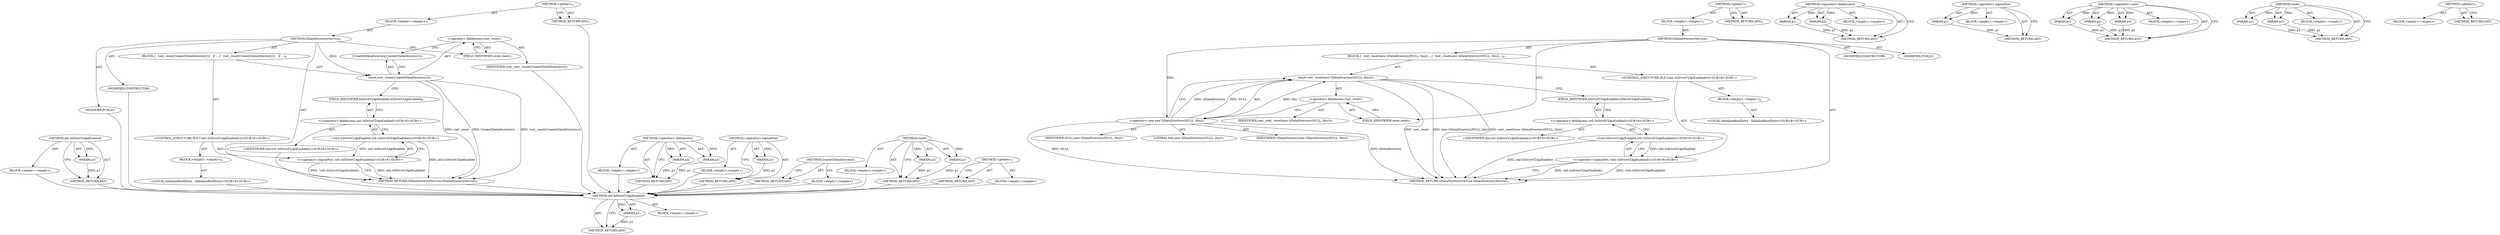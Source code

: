 digraph "&lt;global&gt;" {
vulnerable_69 [label=<(METHOD,util.IsDriveV2ApiEnabled)>];
vulnerable_70 [label=<(PARAM,p1)>];
vulnerable_71 [label=<(BLOCK,&lt;empty&gt;,&lt;empty&gt;)>];
vulnerable_72 [label=<(METHOD_RETURN,ANY)>];
vulnerable_6 [label=<(METHOD,&lt;global&gt;)<SUB>1</SUB>>];
vulnerable_7 [label=<(BLOCK,&lt;empty&gt;,&lt;empty&gt;)<SUB>1</SUB>>];
vulnerable_8 [label=<(METHOD,GDataDirectoryService)<SUB>1</SUB>>];
vulnerable_9 [label=<(BLOCK,{
  root_.reset(new GDataDirectory(NULL, this))...,{
  root_.reset(new GDataDirectory(NULL, this))...)<SUB>6</SUB>>];
vulnerable_10 [label=<(reset,root_.reset(new GDataDirectory(NULL, this)))<SUB>7</SUB>>];
vulnerable_11 [label=<(&lt;operator&gt;.fieldAccess,root_.reset)<SUB>7</SUB>>];
vulnerable_12 [label=<(IDENTIFIER,root_,root_.reset(new GDataDirectory(NULL, this)))<SUB>7</SUB>>];
vulnerable_13 [label=<(FIELD_IDENTIFIER,reset,reset)<SUB>7</SUB>>];
vulnerable_14 [label=<(&lt;operator&gt;.new,new GDataDirectory(NULL, this))<SUB>7</SUB>>];
vulnerable_15 [label=<(IDENTIFIER,GDataDirectory,new GDataDirectory(NULL, this))<SUB>7</SUB>>];
vulnerable_16 [label=<(IDENTIFIER,NULL,new GDataDirectory(NULL, this))<SUB>7</SUB>>];
vulnerable_17 [label=<(LITERAL,this,new GDataDirectory(NULL, this))<SUB>7</SUB>>];
vulnerable_18 [label="<(CONTROL_STRUCTURE,IF,if (!util::IsDriveV2ApiEnabled()))<SUB>8</SUB>>"];
vulnerable_19 [label="<(&lt;operator&gt;.logicalNot,!util::IsDriveV2ApiEnabled())<SUB>8</SUB>>"];
vulnerable_20 [label="<(util.IsDriveV2ApiEnabled,util::IsDriveV2ApiEnabled())<SUB>8</SUB>>"];
vulnerable_21 [label="<(&lt;operator&gt;.fieldAccess,util::IsDriveV2ApiEnabled)<SUB>8</SUB>>"];
vulnerable_22 [label="<(IDENTIFIER,util,util::IsDriveV2ApiEnabled())<SUB>8</SUB>>"];
vulnerable_23 [label=<(FIELD_IDENTIFIER,IsDriveV2ApiEnabled,IsDriveV2ApiEnabled)<SUB>8</SUB>>];
vulnerable_24 [label=<(BLOCK,&lt;empty&gt;,&lt;empty&gt;)<SUB>9</SUB>>];
vulnerable_25 [label="<(LOCAL,InitializeRootEntry : InitializeRootEntry)<SUB>9</SUB>>"];
vulnerable_26 [label=<(MODIFIER,CONSTRUCTOR)>];
vulnerable_27 [label=<(MODIFIER,PUBLIC)>];
vulnerable_28 [label=<(METHOD_RETURN,GDataDirectoryService.GDataDirectoryService)<SUB>1</SUB>>];
vulnerable_30 [label=<(METHOD_RETURN,ANY)<SUB>1</SUB>>];
vulnerable_54 [label=<(METHOD,&lt;operator&gt;.fieldAccess)>];
vulnerable_55 [label=<(PARAM,p1)>];
vulnerable_56 [label=<(PARAM,p2)>];
vulnerable_57 [label=<(BLOCK,&lt;empty&gt;,&lt;empty&gt;)>];
vulnerable_58 [label=<(METHOD_RETURN,ANY)>];
vulnerable_65 [label=<(METHOD,&lt;operator&gt;.logicalNot)>];
vulnerable_66 [label=<(PARAM,p1)>];
vulnerable_67 [label=<(BLOCK,&lt;empty&gt;,&lt;empty&gt;)>];
vulnerable_68 [label=<(METHOD_RETURN,ANY)>];
vulnerable_59 [label=<(METHOD,&lt;operator&gt;.new)>];
vulnerable_60 [label=<(PARAM,p1)>];
vulnerable_61 [label=<(PARAM,p2)>];
vulnerable_62 [label=<(PARAM,p3)>];
vulnerable_63 [label=<(BLOCK,&lt;empty&gt;,&lt;empty&gt;)>];
vulnerable_64 [label=<(METHOD_RETURN,ANY)>];
vulnerable_49 [label=<(METHOD,reset)>];
vulnerable_50 [label=<(PARAM,p1)>];
vulnerable_51 [label=<(PARAM,p2)>];
vulnerable_52 [label=<(BLOCK,&lt;empty&gt;,&lt;empty&gt;)>];
vulnerable_53 [label=<(METHOD_RETURN,ANY)>];
vulnerable_43 [label=<(METHOD,&lt;global&gt;)<SUB>1</SUB>>];
vulnerable_44 [label=<(BLOCK,&lt;empty&gt;,&lt;empty&gt;)>];
vulnerable_45 [label=<(METHOD_RETURN,ANY)>];
fixed_61 [label=<(METHOD,util.IsDriveV2ApiEnabled)>];
fixed_62 [label=<(PARAM,p1)>];
fixed_63 [label=<(BLOCK,&lt;empty&gt;,&lt;empty&gt;)>];
fixed_64 [label=<(METHOD_RETURN,ANY)>];
fixed_6 [label=<(METHOD,&lt;global&gt;)<SUB>1</SUB>>];
fixed_7 [label=<(BLOCK,&lt;empty&gt;,&lt;empty&gt;)<SUB>1</SUB>>];
fixed_8 [label=<(METHOD,GDataDirectoryService)<SUB>1</SUB>>];
fixed_9 [label=<(BLOCK,{
  root_.reset(CreateGDataDirectory());
   if ...,{
  root_.reset(CreateGDataDirectory());
   if ...)<SUB>6</SUB>>];
fixed_10 [label=<(reset,root_.reset(CreateGDataDirectory()))<SUB>7</SUB>>];
fixed_11 [label=<(&lt;operator&gt;.fieldAccess,root_.reset)<SUB>7</SUB>>];
fixed_12 [label=<(IDENTIFIER,root_,root_.reset(CreateGDataDirectory()))<SUB>7</SUB>>];
fixed_13 [label=<(FIELD_IDENTIFIER,reset,reset)<SUB>7</SUB>>];
fixed_14 [label=<(CreateGDataDirectory,CreateGDataDirectory())<SUB>7</SUB>>];
fixed_15 [label="<(CONTROL_STRUCTURE,IF,if (!util::IsDriveV2ApiEnabled()))<SUB>8</SUB>>"];
fixed_16 [label="<(&lt;operator&gt;.logicalNot,!util::IsDriveV2ApiEnabled())<SUB>8</SUB>>"];
fixed_17 [label="<(util.IsDriveV2ApiEnabled,util::IsDriveV2ApiEnabled())<SUB>8</SUB>>"];
fixed_18 [label="<(&lt;operator&gt;.fieldAccess,util::IsDriveV2ApiEnabled)<SUB>8</SUB>>"];
fixed_19 [label="<(IDENTIFIER,util,util::IsDriveV2ApiEnabled())<SUB>8</SUB>>"];
fixed_20 [label=<(FIELD_IDENTIFIER,IsDriveV2ApiEnabled,IsDriveV2ApiEnabled)<SUB>8</SUB>>];
fixed_21 [label=<(BLOCK,&lt;empty&gt;,&lt;empty&gt;)<SUB>9</SUB>>];
fixed_22 [label="<(LOCAL,InitializeRootEntry : InitializeRootEntry)<SUB>9</SUB>>"];
fixed_23 [label=<(MODIFIER,CONSTRUCTOR)>];
fixed_24 [label=<(MODIFIER,PUBLIC)>];
fixed_25 [label=<(METHOD_RETURN,GDataDirectoryService.GDataDirectoryService)<SUB>1</SUB>>];
fixed_27 [label=<(METHOD_RETURN,ANY)<SUB>1</SUB>>];
fixed_49 [label=<(METHOD,&lt;operator&gt;.fieldAccess)>];
fixed_50 [label=<(PARAM,p1)>];
fixed_51 [label=<(PARAM,p2)>];
fixed_52 [label=<(BLOCK,&lt;empty&gt;,&lt;empty&gt;)>];
fixed_53 [label=<(METHOD_RETURN,ANY)>];
fixed_57 [label=<(METHOD,&lt;operator&gt;.logicalNot)>];
fixed_58 [label=<(PARAM,p1)>];
fixed_59 [label=<(BLOCK,&lt;empty&gt;,&lt;empty&gt;)>];
fixed_60 [label=<(METHOD_RETURN,ANY)>];
fixed_54 [label=<(METHOD,CreateGDataDirectory)>];
fixed_55 [label=<(BLOCK,&lt;empty&gt;,&lt;empty&gt;)>];
fixed_56 [label=<(METHOD_RETURN,ANY)>];
fixed_44 [label=<(METHOD,reset)>];
fixed_45 [label=<(PARAM,p1)>];
fixed_46 [label=<(PARAM,p2)>];
fixed_47 [label=<(BLOCK,&lt;empty&gt;,&lt;empty&gt;)>];
fixed_48 [label=<(METHOD_RETURN,ANY)>];
fixed_38 [label=<(METHOD,&lt;global&gt;)<SUB>1</SUB>>];
fixed_39 [label=<(BLOCK,&lt;empty&gt;,&lt;empty&gt;)>];
fixed_40 [label=<(METHOD_RETURN,ANY)>];
vulnerable_69 -> vulnerable_70  [key=0, label="AST: "];
vulnerable_69 -> vulnerable_70  [key=1, label="DDG: "];
vulnerable_69 -> vulnerable_71  [key=0, label="AST: "];
vulnerable_69 -> vulnerable_72  [key=0, label="AST: "];
vulnerable_69 -> vulnerable_72  [key=1, label="CFG: "];
vulnerable_70 -> vulnerable_72  [key=0, label="DDG: p1"];
vulnerable_6 -> vulnerable_7  [key=0, label="AST: "];
vulnerable_6 -> vulnerable_30  [key=0, label="AST: "];
vulnerable_6 -> vulnerable_30  [key=1, label="CFG: "];
vulnerable_7 -> vulnerable_8  [key=0, label="AST: "];
vulnerable_8 -> vulnerable_9  [key=0, label="AST: "];
vulnerable_8 -> vulnerable_26  [key=0, label="AST: "];
vulnerable_8 -> vulnerable_27  [key=0, label="AST: "];
vulnerable_8 -> vulnerable_28  [key=0, label="AST: "];
vulnerable_8 -> vulnerable_13  [key=0, label="CFG: "];
vulnerable_8 -> vulnerable_14  [key=0, label="DDG: "];
vulnerable_9 -> vulnerable_10  [key=0, label="AST: "];
vulnerable_9 -> vulnerable_18  [key=0, label="AST: "];
vulnerable_10 -> vulnerable_11  [key=0, label="AST: "];
vulnerable_10 -> vulnerable_14  [key=0, label="AST: "];
vulnerable_10 -> vulnerable_23  [key=0, label="CFG: "];
vulnerable_10 -> vulnerable_28  [key=0, label="DDG: root_.reset"];
vulnerable_10 -> vulnerable_28  [key=1, label="DDG: new GDataDirectory(NULL, this)"];
vulnerable_10 -> vulnerable_28  [key=2, label="DDG: root_.reset(new GDataDirectory(NULL, this))"];
vulnerable_11 -> vulnerable_12  [key=0, label="AST: "];
vulnerable_11 -> vulnerable_13  [key=0, label="AST: "];
vulnerable_11 -> vulnerable_14  [key=0, label="CFG: "];
vulnerable_13 -> vulnerable_11  [key=0, label="CFG: "];
vulnerable_14 -> vulnerable_15  [key=0, label="AST: "];
vulnerable_14 -> vulnerable_16  [key=0, label="AST: "];
vulnerable_14 -> vulnerable_17  [key=0, label="AST: "];
vulnerable_14 -> vulnerable_10  [key=0, label="CFG: "];
vulnerable_14 -> vulnerable_10  [key=1, label="DDG: GDataDirectory"];
vulnerable_14 -> vulnerable_10  [key=2, label="DDG: NULL"];
vulnerable_14 -> vulnerable_10  [key=3, label="DDG: this"];
vulnerable_14 -> vulnerable_28  [key=0, label="DDG: GDataDirectory"];
vulnerable_14 -> vulnerable_28  [key=1, label="DDG: NULL"];
vulnerable_18 -> vulnerable_19  [key=0, label="AST: "];
vulnerable_18 -> vulnerable_24  [key=0, label="AST: "];
vulnerable_19 -> vulnerable_20  [key=0, label="AST: "];
vulnerable_19 -> vulnerable_28  [key=0, label="CFG: "];
vulnerable_19 -> vulnerable_28  [key=1, label="DDG: util::IsDriveV2ApiEnabled()"];
vulnerable_19 -> vulnerable_28  [key=2, label="DDG: !util::IsDriveV2ApiEnabled()"];
vulnerable_20 -> vulnerable_21  [key=0, label="AST: "];
vulnerable_20 -> vulnerable_19  [key=0, label="CFG: "];
vulnerable_20 -> vulnerable_19  [key=1, label="DDG: util::IsDriveV2ApiEnabled"];
vulnerable_20 -> vulnerable_28  [key=0, label="DDG: util::IsDriveV2ApiEnabled"];
vulnerable_21 -> vulnerable_22  [key=0, label="AST: "];
vulnerable_21 -> vulnerable_23  [key=0, label="AST: "];
vulnerable_21 -> vulnerable_20  [key=0, label="CFG: "];
vulnerable_23 -> vulnerable_21  [key=0, label="CFG: "];
vulnerable_24 -> vulnerable_25  [key=0, label="AST: "];
vulnerable_54 -> vulnerable_55  [key=0, label="AST: "];
vulnerable_54 -> vulnerable_55  [key=1, label="DDG: "];
vulnerable_54 -> vulnerable_57  [key=0, label="AST: "];
vulnerable_54 -> vulnerable_56  [key=0, label="AST: "];
vulnerable_54 -> vulnerable_56  [key=1, label="DDG: "];
vulnerable_54 -> vulnerable_58  [key=0, label="AST: "];
vulnerable_54 -> vulnerable_58  [key=1, label="CFG: "];
vulnerable_55 -> vulnerable_58  [key=0, label="DDG: p1"];
vulnerable_56 -> vulnerable_58  [key=0, label="DDG: p2"];
vulnerable_65 -> vulnerable_66  [key=0, label="AST: "];
vulnerable_65 -> vulnerable_66  [key=1, label="DDG: "];
vulnerable_65 -> vulnerable_67  [key=0, label="AST: "];
vulnerable_65 -> vulnerable_68  [key=0, label="AST: "];
vulnerable_65 -> vulnerable_68  [key=1, label="CFG: "];
vulnerable_66 -> vulnerable_68  [key=0, label="DDG: p1"];
vulnerable_59 -> vulnerable_60  [key=0, label="AST: "];
vulnerable_59 -> vulnerable_60  [key=1, label="DDG: "];
vulnerable_59 -> vulnerable_63  [key=0, label="AST: "];
vulnerable_59 -> vulnerable_61  [key=0, label="AST: "];
vulnerable_59 -> vulnerable_61  [key=1, label="DDG: "];
vulnerable_59 -> vulnerable_64  [key=0, label="AST: "];
vulnerable_59 -> vulnerable_64  [key=1, label="CFG: "];
vulnerable_59 -> vulnerable_62  [key=0, label="AST: "];
vulnerable_59 -> vulnerable_62  [key=1, label="DDG: "];
vulnerable_60 -> vulnerable_64  [key=0, label="DDG: p1"];
vulnerable_61 -> vulnerable_64  [key=0, label="DDG: p2"];
vulnerable_62 -> vulnerable_64  [key=0, label="DDG: p3"];
vulnerable_49 -> vulnerable_50  [key=0, label="AST: "];
vulnerable_49 -> vulnerable_50  [key=1, label="DDG: "];
vulnerable_49 -> vulnerable_52  [key=0, label="AST: "];
vulnerable_49 -> vulnerable_51  [key=0, label="AST: "];
vulnerable_49 -> vulnerable_51  [key=1, label="DDG: "];
vulnerable_49 -> vulnerable_53  [key=0, label="AST: "];
vulnerable_49 -> vulnerable_53  [key=1, label="CFG: "];
vulnerable_50 -> vulnerable_53  [key=0, label="DDG: p1"];
vulnerable_51 -> vulnerable_53  [key=0, label="DDG: p2"];
vulnerable_43 -> vulnerable_44  [key=0, label="AST: "];
vulnerable_43 -> vulnerable_45  [key=0, label="AST: "];
vulnerable_43 -> vulnerable_45  [key=1, label="CFG: "];
fixed_61 -> fixed_62  [key=0, label="AST: "];
fixed_61 -> fixed_62  [key=1, label="DDG: "];
fixed_61 -> fixed_63  [key=0, label="AST: "];
fixed_61 -> fixed_64  [key=0, label="AST: "];
fixed_61 -> fixed_64  [key=1, label="CFG: "];
fixed_62 -> fixed_64  [key=0, label="DDG: p1"];
fixed_63 -> vulnerable_69  [key=0];
fixed_64 -> vulnerable_69  [key=0];
fixed_6 -> fixed_7  [key=0, label="AST: "];
fixed_6 -> fixed_27  [key=0, label="AST: "];
fixed_6 -> fixed_27  [key=1, label="CFG: "];
fixed_7 -> fixed_8  [key=0, label="AST: "];
fixed_8 -> fixed_9  [key=0, label="AST: "];
fixed_8 -> fixed_23  [key=0, label="AST: "];
fixed_8 -> fixed_24  [key=0, label="AST: "];
fixed_8 -> fixed_25  [key=0, label="AST: "];
fixed_8 -> fixed_13  [key=0, label="CFG: "];
fixed_8 -> fixed_10  [key=0, label="DDG: "];
fixed_9 -> fixed_10  [key=0, label="AST: "];
fixed_9 -> fixed_15  [key=0, label="AST: "];
fixed_10 -> fixed_11  [key=0, label="AST: "];
fixed_10 -> fixed_14  [key=0, label="AST: "];
fixed_10 -> fixed_20  [key=0, label="CFG: "];
fixed_10 -> fixed_25  [key=0, label="DDG: root_.reset"];
fixed_10 -> fixed_25  [key=1, label="DDG: CreateGDataDirectory()"];
fixed_10 -> fixed_25  [key=2, label="DDG: root_.reset(CreateGDataDirectory())"];
fixed_11 -> fixed_12  [key=0, label="AST: "];
fixed_11 -> fixed_13  [key=0, label="AST: "];
fixed_11 -> fixed_14  [key=0, label="CFG: "];
fixed_12 -> vulnerable_69  [key=0];
fixed_13 -> fixed_11  [key=0, label="CFG: "];
fixed_14 -> fixed_10  [key=0, label="CFG: "];
fixed_15 -> fixed_16  [key=0, label="AST: "];
fixed_15 -> fixed_21  [key=0, label="AST: "];
fixed_16 -> fixed_17  [key=0, label="AST: "];
fixed_16 -> fixed_25  [key=0, label="CFG: "];
fixed_16 -> fixed_25  [key=1, label="DDG: util::IsDriveV2ApiEnabled()"];
fixed_16 -> fixed_25  [key=2, label="DDG: !util::IsDriveV2ApiEnabled()"];
fixed_17 -> fixed_18  [key=0, label="AST: "];
fixed_17 -> fixed_16  [key=0, label="CFG: "];
fixed_17 -> fixed_16  [key=1, label="DDG: util::IsDriveV2ApiEnabled"];
fixed_17 -> fixed_25  [key=0, label="DDG: util::IsDriveV2ApiEnabled"];
fixed_18 -> fixed_19  [key=0, label="AST: "];
fixed_18 -> fixed_20  [key=0, label="AST: "];
fixed_18 -> fixed_17  [key=0, label="CFG: "];
fixed_19 -> vulnerable_69  [key=0];
fixed_20 -> fixed_18  [key=0, label="CFG: "];
fixed_21 -> fixed_22  [key=0, label="AST: "];
fixed_22 -> vulnerable_69  [key=0];
fixed_23 -> vulnerable_69  [key=0];
fixed_24 -> vulnerable_69  [key=0];
fixed_25 -> vulnerable_69  [key=0];
fixed_27 -> vulnerable_69  [key=0];
fixed_49 -> fixed_50  [key=0, label="AST: "];
fixed_49 -> fixed_50  [key=1, label="DDG: "];
fixed_49 -> fixed_52  [key=0, label="AST: "];
fixed_49 -> fixed_51  [key=0, label="AST: "];
fixed_49 -> fixed_51  [key=1, label="DDG: "];
fixed_49 -> fixed_53  [key=0, label="AST: "];
fixed_49 -> fixed_53  [key=1, label="CFG: "];
fixed_50 -> fixed_53  [key=0, label="DDG: p1"];
fixed_51 -> fixed_53  [key=0, label="DDG: p2"];
fixed_52 -> vulnerable_69  [key=0];
fixed_53 -> vulnerable_69  [key=0];
fixed_57 -> fixed_58  [key=0, label="AST: "];
fixed_57 -> fixed_58  [key=1, label="DDG: "];
fixed_57 -> fixed_59  [key=0, label="AST: "];
fixed_57 -> fixed_60  [key=0, label="AST: "];
fixed_57 -> fixed_60  [key=1, label="CFG: "];
fixed_58 -> fixed_60  [key=0, label="DDG: p1"];
fixed_59 -> vulnerable_69  [key=0];
fixed_60 -> vulnerable_69  [key=0];
fixed_54 -> fixed_55  [key=0, label="AST: "];
fixed_54 -> fixed_56  [key=0, label="AST: "];
fixed_54 -> fixed_56  [key=1, label="CFG: "];
fixed_55 -> vulnerable_69  [key=0];
fixed_56 -> vulnerable_69  [key=0];
fixed_44 -> fixed_45  [key=0, label="AST: "];
fixed_44 -> fixed_45  [key=1, label="DDG: "];
fixed_44 -> fixed_47  [key=0, label="AST: "];
fixed_44 -> fixed_46  [key=0, label="AST: "];
fixed_44 -> fixed_46  [key=1, label="DDG: "];
fixed_44 -> fixed_48  [key=0, label="AST: "];
fixed_44 -> fixed_48  [key=1, label="CFG: "];
fixed_45 -> fixed_48  [key=0, label="DDG: p1"];
fixed_46 -> fixed_48  [key=0, label="DDG: p2"];
fixed_47 -> vulnerable_69  [key=0];
fixed_48 -> vulnerable_69  [key=0];
fixed_38 -> fixed_39  [key=0, label="AST: "];
fixed_38 -> fixed_40  [key=0, label="AST: "];
fixed_38 -> fixed_40  [key=1, label="CFG: "];
fixed_39 -> vulnerable_69  [key=0];
fixed_40 -> vulnerable_69  [key=0];
}
